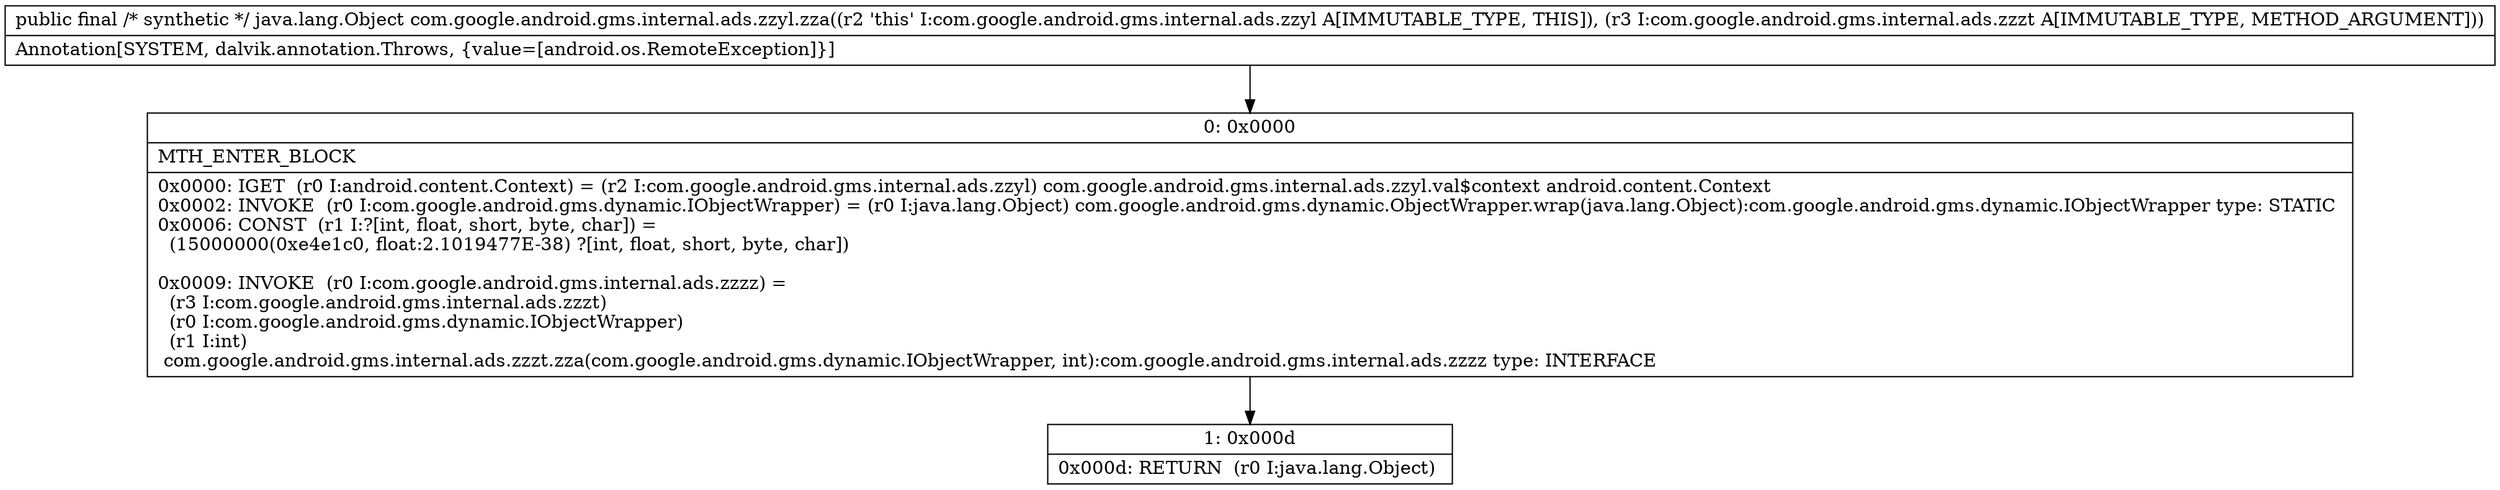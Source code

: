 digraph "CFG forcom.google.android.gms.internal.ads.zzyl.zza(Lcom\/google\/android\/gms\/internal\/ads\/zzzt;)Ljava\/lang\/Object;" {
Node_0 [shape=record,label="{0\:\ 0x0000|MTH_ENTER_BLOCK\l|0x0000: IGET  (r0 I:android.content.Context) = (r2 I:com.google.android.gms.internal.ads.zzyl) com.google.android.gms.internal.ads.zzyl.val$context android.content.Context \l0x0002: INVOKE  (r0 I:com.google.android.gms.dynamic.IObjectWrapper) = (r0 I:java.lang.Object) com.google.android.gms.dynamic.ObjectWrapper.wrap(java.lang.Object):com.google.android.gms.dynamic.IObjectWrapper type: STATIC \l0x0006: CONST  (r1 I:?[int, float, short, byte, char]) = \l  (15000000(0xe4e1c0, float:2.1019477E\-38) ?[int, float, short, byte, char])\l \l0x0009: INVOKE  (r0 I:com.google.android.gms.internal.ads.zzzz) = \l  (r3 I:com.google.android.gms.internal.ads.zzzt)\l  (r0 I:com.google.android.gms.dynamic.IObjectWrapper)\l  (r1 I:int)\l com.google.android.gms.internal.ads.zzzt.zza(com.google.android.gms.dynamic.IObjectWrapper, int):com.google.android.gms.internal.ads.zzzz type: INTERFACE \l}"];
Node_1 [shape=record,label="{1\:\ 0x000d|0x000d: RETURN  (r0 I:java.lang.Object) \l}"];
MethodNode[shape=record,label="{public final \/* synthetic *\/ java.lang.Object com.google.android.gms.internal.ads.zzyl.zza((r2 'this' I:com.google.android.gms.internal.ads.zzyl A[IMMUTABLE_TYPE, THIS]), (r3 I:com.google.android.gms.internal.ads.zzzt A[IMMUTABLE_TYPE, METHOD_ARGUMENT]))  | Annotation[SYSTEM, dalvik.annotation.Throws, \{value=[android.os.RemoteException]\}]\l}"];
MethodNode -> Node_0;
Node_0 -> Node_1;
}


